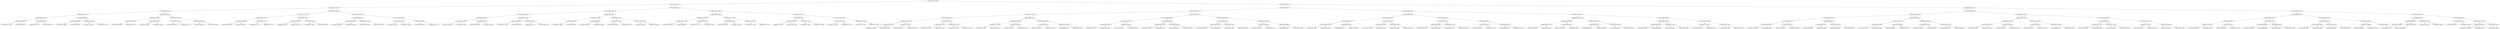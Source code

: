 digraph G{
1488666030 [label="Node{data=[7357, 7357]}"]
1488666030 -> 87958667
87958667 [label="Node{data=[4298, 4298]}"]
87958667 -> 1644108306
1644108306 [label="Node{data=[4266, 4266]}"]
1644108306 -> 754761287
754761287 [label="Node{data=[4048, 4048]}"]
754761287 -> 757837883
757837883 [label="Node{data=[4040, 4040]}"]
757837883 -> 1506136937
1506136937 [label="Node{data=[4036, 4036]}"]
1506136937 -> 1081306569
1081306569 [label="Node{data=[2699, 2699]}"]
1081306569 -> 154463494
154463494 [label="Node{data=[1043, 1043]}"]
1081306569 -> 2045652595
2045652595 [label="Node{data=[3965, 3965]}"]
1506136937 -> 239592636
239592636 [label="Node{data=[4038, 4038]}"]
239592636 -> 1434570136
1434570136 [label="Node{data=[4037, 4037]}"]
239592636 -> 2071152371
2071152371 [label="Node{data=[4039, 4039]}"]
757837883 -> 1944482392
1944482392 [label="Node{data=[4044, 4044]}"]
1944482392 -> 1110772380
1110772380 [label="Node{data=[4042, 4042]}"]
1110772380 -> 428073551
428073551 [label="Node{data=[4041, 4041]}"]
1110772380 -> 2024176466
2024176466 [label="Node{data=[4043, 4043]}"]
1944482392 -> 940749484
940749484 [label="Node{data=[4046, 4046]}"]
940749484 -> 1385770712
1385770712 [label="Node{data=[4045, 4045]}"]
940749484 -> 1410215774
1410215774 [label="Node{data=[4047, 4047]}"]
754761287 -> 523874918
523874918 [label="Node{data=[4073, 4073]}"]
523874918 -> 848553215
848553215 [label="Node{data=[4052, 4052]}"]
848553215 -> 703062939
703062939 [label="Node{data=[4050, 4050]}"]
703062939 -> 213277990
213277990 [label="Node{data=[4049, 4049]}"]
703062939 -> 1590584404
1590584404 [label="Node{data=[4051, 4051]}"]
848553215 -> 1943521134
1943521134 [label="Node{data=[4054, 4054]}"]
1943521134 -> 1706695092
1706695092 [label="Node{data=[4053, 4053]}"]
1943521134 -> 1541089096
1541089096 [label="Node{data=[4055, 4055]}"]
523874918 -> 1981416611
1981416611 [label="Node{data=[4166, 4166]}"]
1981416611 -> 1002131897
1002131897 [label="Node{data=[4122, 4122]}"]
1002131897 -> 242849987
242849987 [label="Node{data=[4084, 4084]}"]
1002131897 -> 203034403
203034403 [label="Node{data=[4137, 4137]}"]
1981416611 -> 713239839
713239839 [label="Node{data=[4249, 4249]}"]
713239839 -> 1263834991
1263834991 [label="Node{data=[4218, 4218]}"]
713239839 -> 162111814
162111814 [label="Node{data=[4265, 4265]}"]
1644108306 -> 1427559495
1427559495 [label="Node{data=[4282, 4282]}"]
1427559495 -> 1716449327
1716449327 [label="Node{data=[4274, 4274]}"]
1716449327 -> 156171366
156171366 [label="Node{data=[4270, 4270]}"]
156171366 -> 1302978456
1302978456 [label="Node{data=[4268, 4268]}"]
1302978456 -> 780050054
780050054 [label="Node{data=[4267, 4267]}"]
1302978456 -> 1067502830
1067502830 [label="Node{data=[4269, 4269]}"]
156171366 -> 1106492080
1106492080 [label="Node{data=[4272, 4272]}"]
1106492080 -> 1109784585
1109784585 [label="Node{data=[4271, 4271]}"]
1106492080 -> 418759781
418759781 [label="Node{data=[4273, 4273]}"]
1716449327 -> 562801705
562801705 [label="Node{data=[4278, 4278]}"]
562801705 -> 2104603794
2104603794 [label="Node{data=[4276, 4276]}"]
2104603794 -> 276430469
276430469 [label="Node{data=[4275, 4275]}"]
2104603794 -> 647611907
647611907 [label="Node{data=[4277, 4277]}"]
562801705 -> 1510984733
1510984733 [label="Node{data=[4280, 4280]}"]
1510984733 -> 715798250
715798250 [label="Node{data=[4279, 4279]}"]
1510984733 -> 1979214060
1979214060 [label="Node{data=[4281, 4281]}"]
1427559495 -> 498663822
498663822 [label="Node{data=[4290, 4290]}"]
498663822 -> 972179712
972179712 [label="Node{data=[4286, 4286]}"]
972179712 -> 1117009330
1117009330 [label="Node{data=[4284, 4284]}"]
1117009330 -> 1948092932
1948092932 [label="Node{data=[4283, 4283]}"]
1117009330 -> 561856632
561856632 [label="Node{data=[4285, 4285]}"]
972179712 -> 174892830
174892830 [label="Node{data=[4288, 4288]}"]
174892830 -> 1773550148
1773550148 [label="Node{data=[4287, 4287]}"]
174892830 -> 1902362844
1902362844 [label="Node{data=[4289, 4289]}"]
498663822 -> 978726920
978726920 [label="Node{data=[4294, 4294]}"]
978726920 -> 1433220107
1433220107 [label="Node{data=[4292, 4292]}"]
1433220107 -> 223428856
223428856 [label="Node{data=[4291, 4291]}"]
1433220107 -> 1650132142
1650132142 [label="Node{data=[4293, 4293]}"]
978726920 -> 1762045597
1762045597 [label="Node{data=[4296, 4296]}"]
1762045597 -> 1442255578
1442255578 [label="Node{data=[4295, 4295]}"]
1762045597 -> 1378278940
1378278940 [label="Node{data=[4297, 4297]}"]
87958667 -> 1759698562
1759698562 [label="Node{data=[4635, 4635]}"]
1759698562 -> 877459269
877459269 [label="Node{data=[4564, 4564]}"]
877459269 -> 1497387732
1497387732 [label="Node{data=[4306, 4306]}"]
1497387732 -> 1039315422
1039315422 [label="Node{data=[4302, 4302]}"]
1039315422 -> 1125805612
1125805612 [label="Node{data=[4300, 4300]}"]
1125805612 -> 280977365
280977365 [label="Node{data=[4299, 4299]}"]
1125805612 -> 1261595108
1261595108 [label="Node{data=[4301, 4301]}"]
1039315422 -> 1676037405
1676037405 [label="Node{data=[4304, 4304]}"]
1676037405 -> 1939678275
1939678275 [label="Node{data=[4303, 4303]}"]
1676037405 -> 431397906
431397906 [label="Node{data=[4305, 4305]}"]
1497387732 -> 1100196745
1100196745 [label="Node{data=[4310, 4310]}"]
1100196745 -> 273451011
273451011 [label="Node{data=[4308, 4308]}"]
273451011 -> 174655861
174655861 [label="Node{data=[4307, 4307]}"]
273451011 -> 663896614
663896614 [label="Node{data=[4309, 4309]}"]
1100196745 -> 2072079038
2072079038 [label="Node{data=[4537, 4537]}"]
2072079038 -> 268036445
268036445 [label="Node{data=[4311, 4311]}"]
2072079038 -> 1293515638
1293515638 [label="Node{data=[4563, 4563]}"]
877459269 -> 2016379777
2016379777 [label="Node{data=[4627, 4627]}"]
2016379777 -> 134992544
134992544 [label="Node{data=[4623, 4623]}"]
134992544 -> 1224237565
1224237565 [label="Node{data=[4566, 4566]}"]
1224237565 -> 1320968543
1320968543 [label="Node{data=[4565, 4565]}"]
1224237565 -> 1242284162
1242284162 [label="Node{data=[4568, 4568]}"]
134992544 -> 482575793
482575793 [label="Node{data=[4625, 4625]}"]
482575793 -> 398456925
398456925 [label="Node{data=[4624, 4624]}"]
482575793 -> 975488364
975488364 [label="Node{data=[4626, 4626]}"]
2016379777 -> 775884154
775884154 [label="Node{data=[4631, 4631]}"]
775884154 -> 785513217
785513217 [label="Node{data=[4629, 4629]}"]
785513217 -> 1187283862
1187283862 [label="Node{data=[4628, 4628]}"]
785513217 -> 1515663751
1515663751 [label="Node{data=[4630, 4630]}"]
775884154 -> 206943082
206943082 [label="Node{data=[4633, 4633]}"]
206943082 -> 763185170
763185170 [label="Node{data=[4632, 4632]}"]
206943082 -> 1330095640
1330095640 [label="Node{data=[4634, 4634]}"]
1759698562 -> 746548606
746548606 [label="Node{data=[7341, 7341]}"]
746548606 -> 219170168
219170168 [label="Node{data=[6286, 6286]}"]
219170168 -> 1256894736
1256894736 [label="Node{data=[4675, 4675]}"]
1256894736 -> 946841907
946841907 [label="Node{data=[4637, 4637]}"]
946841907 -> 1873557469
1873557469 [label="Node{data=[4636, 4636]}"]
946841907 -> 1620608213
1620608213 [label="Node{data=[4638, 4638]}"]
1256894736 -> 2145770471
2145770471 [label="Node{data=[4749, 4749]}"]
2145770471 -> 973521689
973521689 [label="Node{data=[4677, 4677]}"]
2145770471 -> 874125659
874125659 [label="Node{data=[6272, 6272]}"]
219170168 -> 268475681
268475681 [label="Node{data=[7337, 7337]}"]
268475681 -> 1097549349
1097549349 [label="Node{data=[7159, 7159]}"]
1097549349 -> 1308187418
1308187418 [label="Node{data=[7022, 7022]}"]
1097549349 -> 692933439
692933439 [label="Node{data=[7336, 7336]}"]
268475681 -> 1034959522
1034959522 [label="Node{data=[7339, 7339]}"]
1034959522 -> 653334879
653334879 [label="Node{data=[7338, 7338]}"]
1034959522 -> 567781136
567781136 [label="Node{data=[7340, 7340]}"]
746548606 -> 1656802494
1656802494 [label="Node{data=[7349, 7349]}"]
1656802494 -> 1587122030
1587122030 [label="Node{data=[7345, 7345]}"]
1587122030 -> 1888247299
1888247299 [label="Node{data=[7343, 7343]}"]
1888247299 -> 1820301349
1820301349 [label="Node{data=[7342, 7342]}"]
1888247299 -> 146672680
146672680 [label="Node{data=[7344, 7344]}"]
1587122030 -> 449712302
449712302 [label="Node{data=[7347, 7347]}"]
449712302 -> 144718258
144718258 [label="Node{data=[7346, 7346]}"]
449712302 -> 411969075
411969075 [label="Node{data=[7348, 7348]}"]
1656802494 -> 1621734982
1621734982 [label="Node{data=[7353, 7353]}"]
1621734982 -> 168329629
168329629 [label="Node{data=[7351, 7351]}"]
168329629 -> 65815751
65815751 [label="Node{data=[7350, 7350]}"]
168329629 -> 1782207799
1782207799 [label="Node{data=[7352, 7352]}"]
1621734982 -> 1200412080
1200412080 [label="Node{data=[7355, 7355]}"]
1200412080 -> 164016309
164016309 [label="Node{data=[7354, 7354]}"]
1200412080 -> 1760364342
1760364342 [label="Node{data=[7356, 7356]}"]
1488666030 -> 1346790641
1346790641 [label="Node{data=[8477, 8477]}"]
1346790641 -> 1900415516
1900415516 [label="Node{data=[8360, 8360]}"]
1900415516 -> 1295601561
1295601561 [label="Node{data=[8226, 8226]}"]
1295601561 -> 1299002815
1299002815 [label="Node{data=[7677, 7677]}"]
1299002815 -> 787460367
787460367 [label="Node{data=[7669, 7669]}"]
787460367 -> 1865963556
1865963556 [label="Node{data=[7665, 7665]}"]
1865963556 -> 1752864733
1752864733 [label="Node{data=[7663, 7663]}"]
1752864733 -> 1285461920
1285461920 [label="Node{data=[7662, 7662]}"]
1752864733 -> 522858741
522858741 [label="Node{data=[7664, 7664]}"]
1865963556 -> 847159884
847159884 [label="Node{data=[7667, 7667]}"]
847159884 -> 235282337
235282337 [label="Node{data=[7666, 7666]}"]
847159884 -> 916306518
916306518 [label="Node{data=[7668, 7668]}"]
787460367 -> 2029947368
2029947368 [label="Node{data=[7673, 7673]}"]
2029947368 -> 1062549625
1062549625 [label="Node{data=[7671, 7671]}"]
1062549625 -> 17879845
17879845 [label="Node{data=[7670, 7670]}"]
1062549625 -> 1518634587
1518634587 [label="Node{data=[7672, 7672]}"]
2029947368 -> 1446638890
1446638890 [label="Node{data=[7675, 7675]}"]
1446638890 -> 1077516644
1077516644 [label="Node{data=[7674, 7674]}"]
1446638890 -> 1203237821
1203237821 [label="Node{data=[7676, 7676]}"]
1299002815 -> 964625230
964625230 [label="Node{data=[8050, 8050]}"]
964625230 -> 544612846
544612846 [label="Node{data=[7834, 7834]}"]
544612846 -> 747138621
747138621 [label="Node{data=[7679, 7679]}"]
747138621 -> 1423596042
1423596042 [label="Node{data=[7678, 7678]}"]
747138621 -> 368985772
368985772 [label="Node{data=[7709, 7709]}"]
544612846 -> 68578476
68578476 [label="Node{data=[8010, 8010]}"]
68578476 -> 1803551637
1803551637 [label="Node{data=[7952, 7952]}"]
68578476 -> 1829510885
1829510885 [label="Node{data=[8024, 8024]}"]
964625230 -> 169934542
169934542 [label="Node{data=[8222, 8222]}"]
169934542 -> 1030000682
1030000682 [label="Node{data=[8220, 8220]}"]
1030000682 -> 1444131000
1444131000 [label="Node{data=[8219, 8219]}"]
1030000682 -> 1541765033
1541765033 [label="Node{data=[8221, 8221]}"]
169934542 -> 1455301781
1455301781 [label="Node{data=[8224, 8224]}"]
1455301781 -> 1338121128
1338121128 [label="Node{data=[8223, 8223]}"]
1455301781 -> 77591704
77591704 [label="Node{data=[8225, 8225]}"]
1295601561 -> 1958183837
1958183837 [label="Node{data=[8242, 8242]}"]
1958183837 -> 1393199890
1393199890 [label="Node{data=[8234, 8234]}"]
1393199890 -> 206230912
206230912 [label="Node{data=[8230, 8230]}"]
206230912 -> 1997196197
1997196197 [label="Node{data=[8228, 8228]}"]
1997196197 -> 1072240050
1072240050 [label="Node{data=[8227, 8227]}"]
1997196197 -> 943475526
943475526 [label="Node{data=[8229, 8229]}"]
206230912 -> 1644199700
1644199700 [label="Node{data=[8232, 8232]}"]
1644199700 -> 1140250386
1140250386 [label="Node{data=[8231, 8231]}"]
1644199700 -> 876944987
876944987 [label="Node{data=[8233, 8233]}"]
1393199890 -> 1861817838
1861817838 [label="Node{data=[8238, 8238]}"]
1861817838 -> 266354682
266354682 [label="Node{data=[8236, 8236]}"]
266354682 -> 2052794195
2052794195 [label="Node{data=[8235, 8235]}"]
266354682 -> 1718638981
1718638981 [label="Node{data=[8237, 8237]}"]
1861817838 -> 1082160832
1082160832 [label="Node{data=[8240, 8240]}"]
1082160832 -> 1309773509
1309773509 [label="Node{data=[8239, 8239]}"]
1082160832 -> 1842563563
1842563563 [label="Node{data=[8241, 8241]}"]
1958183837 -> 151751077
151751077 [label="Node{data=[8250, 8250]}"]
151751077 -> 1249822770
1249822770 [label="Node{data=[8246, 8246]}"]
1249822770 -> 140181534
140181534 [label="Node{data=[8244, 8244]}"]
140181534 -> 2133888239
2133888239 [label="Node{data=[8243, 8243]}"]
140181534 -> 706966541
706966541 [label="Node{data=[8245, 8245]}"]
1249822770 -> 379586083
379586083 [label="Node{data=[8248, 8248]}"]
379586083 -> 1177267993
1177267993 [label="Node{data=[8247, 8247]}"]
379586083 -> 1023874247
1023874247 [label="Node{data=[8249, 8249]}"]
151751077 -> 204840054
204840054 [label="Node{data=[8356, 8356]}"]
204840054 -> 447877837
447877837 [label="Node{data=[8354, 8354]}"]
447877837 -> 24782309
24782309 [label="Node{data=[8283, 8283]}"]
447877837 -> 73316385
73316385 [label="Node{data=[8355, 8355]}"]
204840054 -> 606618352
606618352 [label="Node{data=[8358, 8358]}"]
606618352 -> 780536002
780536002 [label="Node{data=[8357, 8357]}"]
606618352 -> 2122536442
2122536442 [label="Node{data=[8359, 8359]}"]
1900415516 -> 267220411
267220411 [label="Node{data=[8422, 8422]}"]
267220411 -> 1765054836
1765054836 [label="Node{data=[8406, 8406]}"]
1765054836 -> 2011843720
2011843720 [label="Node{data=[8368, 8368]}"]
2011843720 -> 329444106
329444106 [label="Node{data=[8364, 8364]}"]
329444106 -> 1996883048
1996883048 [label="Node{data=[8362, 8362]}"]
1996883048 -> 976542917
976542917 [label="Node{data=[8361, 8361]}"]
1996883048 -> 530536711
530536711 [label="Node{data=[8363, 8363]}"]
329444106 -> 459348805
459348805 [label="Node{data=[8366, 8366]}"]
459348805 -> 1552120069
1552120069 [label="Node{data=[8365, 8365]}"]
459348805 -> 1087194276
1087194276 [label="Node{data=[8367, 8367]}"]
2011843720 -> 629111515
629111515 [label="Node{data=[8372, 8372]}"]
629111515 -> 920118786
920118786 [label="Node{data=[8370, 8370]}"]
920118786 -> 1901849228
1901849228 [label="Node{data=[8369, 8369]}"]
920118786 -> 1536780391
1536780391 [label="Node{data=[8371, 8371]}"]
629111515 -> 91121773
91121773 [label="Node{data=[8404, 8404]}"]
91121773 -> 209746228
209746228 [label="Node{data=[8403, 8403]}"]
91121773 -> 572652962
572652962 [label="Node{data=[8405, 8405]}"]
1765054836 -> 845898705
845898705 [label="Node{data=[8414, 8414]}"]
845898705 -> 1144015089
1144015089 [label="Node{data=[8410, 8410]}"]
1144015089 -> 1266077850
1266077850 [label="Node{data=[8408, 8408]}"]
1266077850 -> 1712847035
1712847035 [label="Node{data=[8407, 8407]}"]
1266077850 -> 252410435
252410435 [label="Node{data=[8409, 8409]}"]
1144015089 -> 1236982931
1236982931 [label="Node{data=[8412, 8412]}"]
1236982931 -> 884287294
884287294 [label="Node{data=[8411, 8411]}"]
1236982931 -> 1832829747
1832829747 [label="Node{data=[8413, 8413]}"]
845898705 -> 959669685
959669685 [label="Node{data=[8418, 8418]}"]
959669685 -> 653424708
653424708 [label="Node{data=[8416, 8416]}"]
653424708 -> 996358003
996358003 [label="Node{data=[8415, 8415]}"]
653424708 -> 543120503
543120503 [label="Node{data=[8417, 8417]}"]
959669685 -> 48470788
48470788 [label="Node{data=[8420, 8420]}"]
48470788 -> 937882436
937882436 [label="Node{data=[8419, 8419]}"]
48470788 -> 362578532
362578532 [label="Node{data=[8421, 8421]}"]
267220411 -> 1333446724
1333446724 [label="Node{data=[8461, 8461]}"]
1333446724 -> 1365201172
1365201172 [label="Node{data=[8453, 8453]}"]
1365201172 -> 1361306792
1361306792 [label="Node{data=[8449, 8449]}"]
1361306792 -> 551408458
551408458 [label="Node{data=[8447, 8447]}"]
551408458 -> 972822525
972822525 [label="Node{data=[8423, 8423]}"]
551408458 -> 301999655
301999655 [label="Node{data=[8448, 8448]}"]
1361306792 -> 1556649579
1556649579 [label="Node{data=[8451, 8451]}"]
1556649579 -> 314661179
314661179 [label="Node{data=[8450, 8450]}"]
1556649579 -> 1272702817
1272702817 [label="Node{data=[8452, 8452]}"]
1365201172 -> 1484374307
1484374307 [label="Node{data=[8457, 8457]}"]
1484374307 -> 1075474313
1075474313 [label="Node{data=[8455, 8455]}"]
1075474313 -> 1477115440
1477115440 [label="Node{data=[8454, 8454]}"]
1075474313 -> 1283386047
1283386047 [label="Node{data=[8456, 8456]}"]
1484374307 -> 1511541450
1511541450 [label="Node{data=[8459, 8459]}"]
1511541450 -> 1231880231
1231880231 [label="Node{data=[8458, 8458]}"]
1511541450 -> 1176079428
1176079428 [label="Node{data=[8460, 8460]}"]
1333446724 -> 2106174762
2106174762 [label="Node{data=[8469, 8469]}"]
2106174762 -> 1700787787
1700787787 [label="Node{data=[8465, 8465]}"]
1700787787 -> 1142079231
1142079231 [label="Node{data=[8463, 8463]}"]
1142079231 -> 1315139989
1315139989 [label="Node{data=[8462, 8462]}"]
1142079231 -> 2125690254
2125690254 [label="Node{data=[8464, 8464]}"]
1700787787 -> 1682188733
1682188733 [label="Node{data=[8467, 8467]}"]
1682188733 -> 904959628
904959628 [label="Node{data=[8466, 8466]}"]
1682188733 -> 1623897726
1623897726 [label="Node{data=[8468, 8468]}"]
2106174762 -> 95461612
95461612 [label="Node{data=[8473, 8473]}"]
95461612 -> 1081894950
1081894950 [label="Node{data=[8471, 8471]}"]
1081894950 -> 1896464979
1896464979 [label="Node{data=[8470, 8470]}"]
1081894950 -> 1145430858
1145430858 [label="Node{data=[8472, 8472]}"]
95461612 -> 1148357870
1148357870 [label="Node{data=[8475, 8475]}"]
1148357870 -> 1735188766
1735188766 [label="Node{data=[8474, 8474]}"]
1148357870 -> 1489546490
1489546490 [label="Node{data=[8476, 8476]}"]
1346790641 -> 863787802
863787802 [label="Node{data=[8541, 8541]}"]
863787802 -> 1673114727
1673114727 [label="Node{data=[8509, 8509]}"]
1673114727 -> 1675484447
1675484447 [label="Node{data=[8493, 8493]}"]
1675484447 -> 2129597154
2129597154 [label="Node{data=[8485, 8485]}"]
2129597154 -> 798634670
798634670 [label="Node{data=[8481, 8481]}"]
798634670 -> 28225974
28225974 [label="Node{data=[8479, 8479]}"]
28225974 -> 211202489
211202489 [label="Node{data=[8478, 8478]}"]
28225974 -> 183032523
183032523 [label="Node{data=[8480, 8480]}"]
798634670 -> 1956218490
1956218490 [label="Node{data=[8483, 8483]}"]
1956218490 -> 5159518
5159518 [label="Node{data=[8482, 8482]}"]
1956218490 -> 963434647
963434647 [label="Node{data=[8484, 8484]}"]
2129597154 -> 1973314547
1973314547 [label="Node{data=[8489, 8489]}"]
1973314547 -> 1292665196
1292665196 [label="Node{data=[8487, 8487]}"]
1292665196 -> 954552025
954552025 [label="Node{data=[8486, 8486]}"]
1292665196 -> 1729270066
1729270066 [label="Node{data=[8488, 8488]}"]
1973314547 -> 1637218264
1637218264 [label="Node{data=[8491, 8491]}"]
1637218264 -> 1211829607
1211829607 [label="Node{data=[8490, 8490]}"]
1637218264 -> 1513754943
1513754943 [label="Node{data=[8492, 8492]}"]
1675484447 -> 701665355
701665355 [label="Node{data=[8501, 8501]}"]
701665355 -> 1740085662
1740085662 [label="Node{data=[8497, 8497]}"]
1740085662 -> 2004344890
2004344890 [label="Node{data=[8495, 8495]}"]
2004344890 -> 2110698498
2110698498 [label="Node{data=[8494, 8494]}"]
2004344890 -> 1084433208
1084433208 [label="Node{data=[8496, 8496]}"]
1740085662 -> 461584859
461584859 [label="Node{data=[8499, 8499]}"]
461584859 -> 1396538529
1396538529 [label="Node{data=[8498, 8498]}"]
461584859 -> 1532734560
1532734560 [label="Node{data=[8500, 8500]}"]
701665355 -> 45674192
45674192 [label="Node{data=[8505, 8505]}"]
45674192 -> 16208573
16208573 [label="Node{data=[8503, 8503]}"]
16208573 -> 941092470
941092470 [label="Node{data=[8502, 8502]}"]
16208573 -> 1042902456
1042902456 [label="Node{data=[8504, 8504]}"]
45674192 -> 2074270403
2074270403 [label="Node{data=[8507, 8507]}"]
2074270403 -> 1106910640
1106910640 [label="Node{data=[8506, 8506]}"]
2074270403 -> 1184448423
1184448423 [label="Node{data=[8508, 8508]}"]
1673114727 -> 858312289
858312289 [label="Node{data=[8525, 8525]}"]
858312289 -> 1588690437
1588690437 [label="Node{data=[8517, 8517]}"]
1588690437 -> 1337454590
1337454590 [label="Node{data=[8513, 8513]}"]
1337454590 -> 1088198056
1088198056 [label="Node{data=[8511, 8511]}"]
1088198056 -> 905056276
905056276 [label="Node{data=[8510, 8510]}"]
1088198056 -> 1625690617
1625690617 [label="Node{data=[8512, 8512]}"]
1337454590 -> 274651652
274651652 [label="Node{data=[8515, 8515]}"]
274651652 -> 873163890
873163890 [label="Node{data=[8514, 8514]}"]
274651652 -> 291289175
291289175 [label="Node{data=[8516, 8516]}"]
1588690437 -> 1105533532
1105533532 [label="Node{data=[8521, 8521]}"]
1105533532 -> 655189662
655189662 [label="Node{data=[8519, 8519]}"]
655189662 -> 1217066737
1217066737 [label="Node{data=[8518, 8518]}"]
655189662 -> 1012953527
1012953527 [label="Node{data=[8520, 8520]}"]
1105533532 -> 1430170525
1430170525 [label="Node{data=[8523, 8523]}"]
1430170525 -> 424353330
424353330 [label="Node{data=[8522, 8522]}"]
1430170525 -> 115953300
115953300 [label="Node{data=[8524, 8524]}"]
858312289 -> 968583735
968583735 [label="Node{data=[8533, 8533]}"]
968583735 -> 435772638
435772638 [label="Node{data=[8529, 8529]}"]
435772638 -> 1484946269
1484946269 [label="Node{data=[8527, 8527]}"]
1484946269 -> 340984631
340984631 [label="Node{data=[8526, 8526]}"]
1484946269 -> 1994078552
1994078552 [label="Node{data=[8528, 8528]}"]
435772638 -> 630686961
630686961 [label="Node{data=[8531, 8531]}"]
630686961 -> 1854163853
1854163853 [label="Node{data=[8530, 8530]}"]
630686961 -> 1648539601
1648539601 [label="Node{data=[8532, 8532]}"]
968583735 -> 1308377912
1308377912 [label="Node{data=[8537, 8537]}"]
1308377912 -> 1423308410
1423308410 [label="Node{data=[8535, 8535]}"]
1423308410 -> 406918990
406918990 [label="Node{data=[8534, 8534]}"]
1423308410 -> 1867171752
1867171752 [label="Node{data=[8536, 8536]}"]
1308377912 -> 1073786106
1073786106 [label="Node{data=[8539, 8539]}"]
1073786106 -> 991818918
991818918 [label="Node{data=[8538, 8538]}"]
1073786106 -> 729186284
729186284 [label="Node{data=[8540, 8540]}"]
863787802 -> 305695405
305695405 [label="Node{data=[8607, 8607]}"]
305695405 -> 1469748076
1469748076 [label="Node{data=[8591, 8591]}"]
1469748076 -> 58127869
58127869 [label="Node{data=[8583, 8583]}"]
58127869 -> 459764576
459764576 [label="Node{data=[8579, 8579]}"]
459764576 -> 1306328899
1306328899 [label="Node{data=[8543, 8543]}"]
1306328899 -> 1323177063
1323177063 [label="Node{data=[8542, 8542]}"]
1306328899 -> 2050214236
2050214236 [label="Node{data=[8544, 8544]}"]
459764576 -> 1525635337
1525635337 [label="Node{data=[8581, 8581]}"]
1525635337 -> 1893958640
1893958640 [label="Node{data=[8580, 8580]}"]
1525635337 -> 1319160999
1319160999 [label="Node{data=[8582, 8582]}"]
58127869 -> 717063430
717063430 [label="Node{data=[8587, 8587]}"]
717063430 -> 171615817
171615817 [label="Node{data=[8585, 8585]}"]
171615817 -> 1714051325
1714051325 [label="Node{data=[8584, 8584]}"]
171615817 -> 774337899
774337899 [label="Node{data=[8586, 8586]}"]
717063430 -> 1760841756
1760841756 [label="Node{data=[8589, 8589]}"]
1760841756 -> 925088677
925088677 [label="Node{data=[8588, 8588]}"]
1760841756 -> 58388492
58388492 [label="Node{data=[8590, 8590]}"]
1469748076 -> 383996197
383996197 [label="Node{data=[8599, 8599]}"]
383996197 -> 1549637461
1549637461 [label="Node{data=[8595, 8595]}"]
1549637461 -> 1980359144
1980359144 [label="Node{data=[8593, 8593]}"]
1980359144 -> 573015477
573015477 [label="Node{data=[8592, 8592]}"]
1980359144 -> 776045229
776045229 [label="Node{data=[8594, 8594]}"]
1549637461 -> 513167119
513167119 [label="Node{data=[8597, 8597]}"]
513167119 -> 665451412
665451412 [label="Node{data=[8596, 8596]}"]
513167119 -> 960350457
960350457 [label="Node{data=[8598, 8598]}"]
383996197 -> 466317721
466317721 [label="Node{data=[8603, 8603]}"]
466317721 -> 923384792
923384792 [label="Node{data=[8601, 8601]}"]
923384792 -> 1603568630
1603568630 [label="Node{data=[8600, 8600]}"]
923384792 -> 138015485
138015485 [label="Node{data=[8602, 8602]}"]
466317721 -> 1220419034
1220419034 [label="Node{data=[8605, 8605]}"]
1220419034 -> 848541806
848541806 [label="Node{data=[8604, 8604]}"]
1220419034 -> 1239619321
1239619321 [label="Node{data=[8606, 8606]}"]
305695405 -> 235580194
235580194 [label="Node{data=[8615, 8615]}"]
235580194 -> 920795124
920795124 [label="Node{data=[8611, 8611]}"]
920795124 -> 429767054
429767054 [label="Node{data=[8609, 8609]}"]
429767054 -> 1217929370
1217929370 [label="Node{data=[8608, 8608]}"]
429767054 -> 328257808
328257808 [label="Node{data=[8610, 8610]}"]
920795124 -> 879364353
879364353 [label="Node{data=[8613, 8613]}"]
879364353 -> 1078958027
1078958027 [label="Node{data=[8612, 8612]}"]
879364353 -> 1239085992
1239085992 [label="Node{data=[8614, 8614]}"]
235580194 -> 1557640146
1557640146 [label="Node{data=[8619, 8619]}"]
1557640146 -> 949066568
949066568 [label="Node{data=[8617, 8617]}"]
949066568 -> 73179742
73179742 [label="Node{data=[8616, 8616]}"]
949066568 -> 444946126
444946126 [label="Node{data=[8618, 8618]}"]
1557640146 -> 2066558831
2066558831 [label="Node{data=[9170, 9170]}"]
2066558831 -> 1339207833
1339207833 [label="Node{data=[8678, 8678]}"]
1339207833 -> 779990383
779990383 [label="Node{data=[8656, 8656]}"]
1339207833 -> 520004936
520004936 [label="Node{data=[9131, 9131]}"]
2066558831 -> 213563311
213563311 [label="Node{data=[9367, 9367]}"]
213563311 -> 1454803161
1454803161 [label="Node{data=[9409, 9409]}"]
}